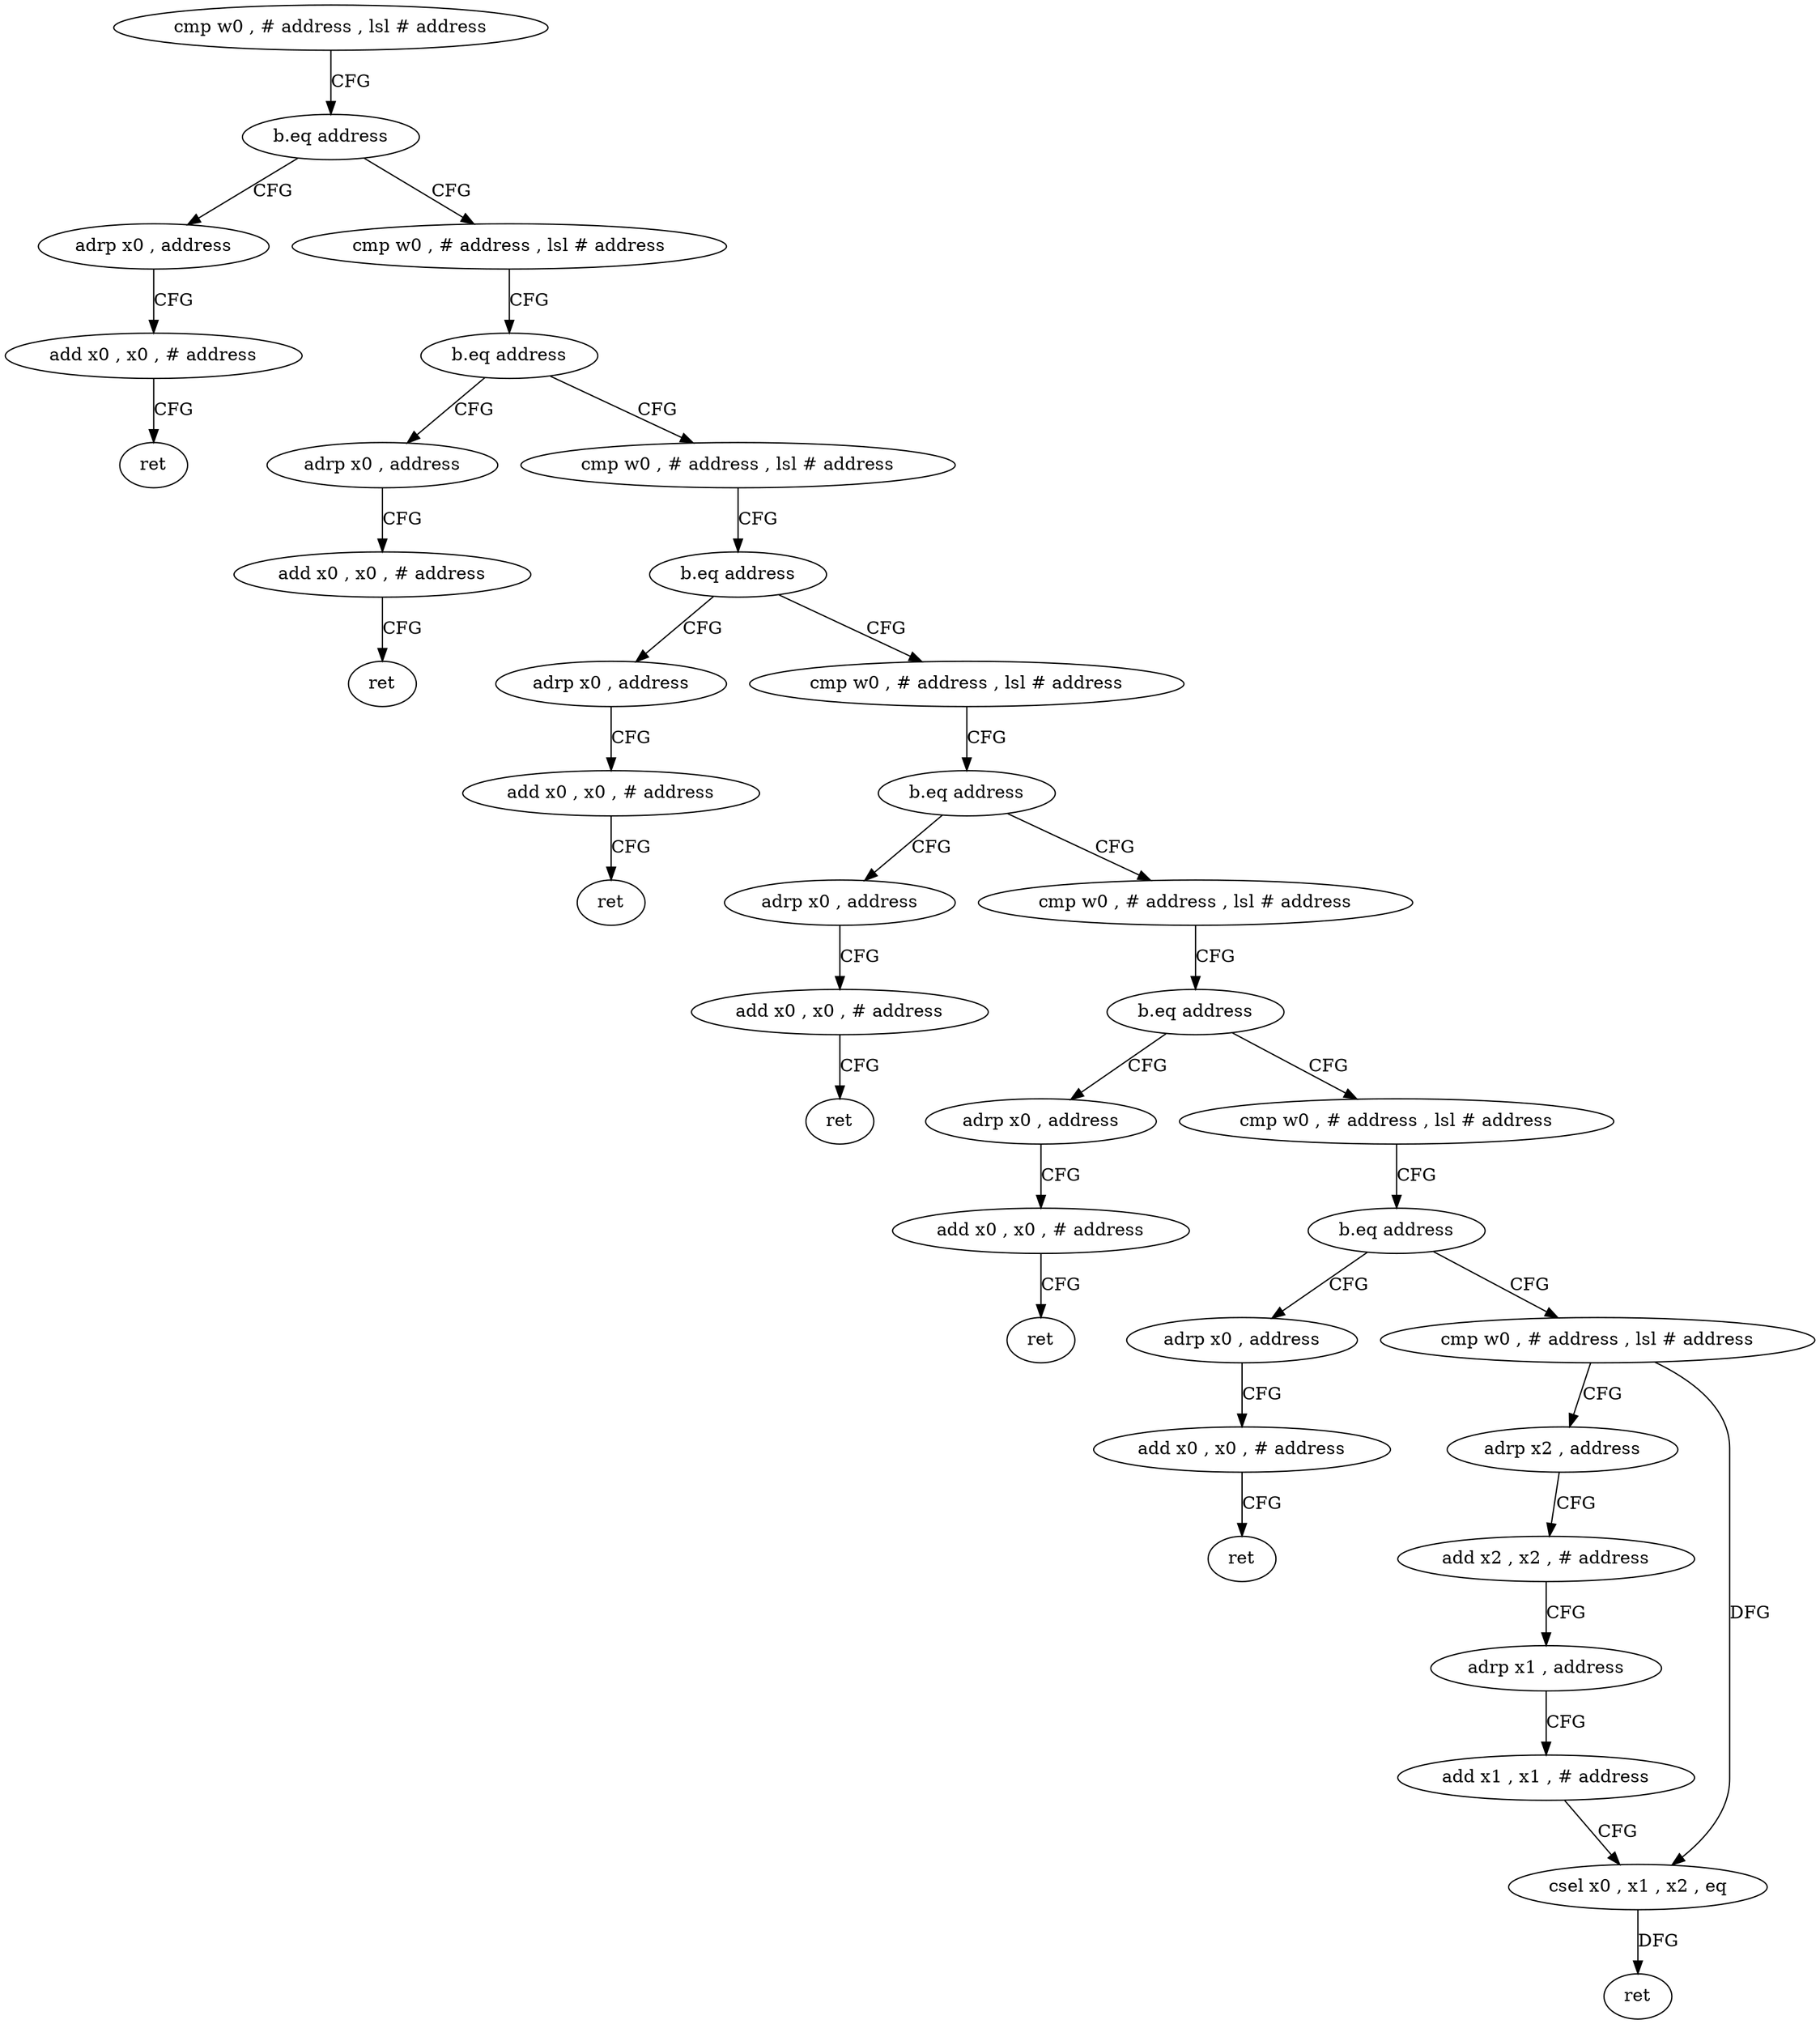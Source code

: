 digraph "func" {
"4236028" [label = "cmp w0 , # address , lsl # address" ]
"4236032" [label = "b.eq address" ]
"4236104" [label = "adrp x0 , address" ]
"4236036" [label = "cmp w0 , # address , lsl # address" ]
"4236108" [label = "add x0 , x0 , # address" ]
"4236112" [label = "ret" ]
"4236040" [label = "b.eq address" ]
"4236116" [label = "adrp x0 , address" ]
"4236044" [label = "cmp w0 , # address , lsl # address" ]
"4236120" [label = "add x0 , x0 , # address" ]
"4236124" [label = "ret" ]
"4236048" [label = "b.eq address" ]
"4236128" [label = "adrp x0 , address" ]
"4236052" [label = "cmp w0 , # address , lsl # address" ]
"4236132" [label = "add x0 , x0 , # address" ]
"4236136" [label = "ret" ]
"4236056" [label = "b.eq address" ]
"4236140" [label = "adrp x0 , address" ]
"4236060" [label = "cmp w0 , # address , lsl # address" ]
"4236144" [label = "add x0 , x0 , # address" ]
"4236148" [label = "ret" ]
"4236064" [label = "b.eq address" ]
"4236152" [label = "adrp x0 , address" ]
"4236068" [label = "cmp w0 , # address , lsl # address" ]
"4236156" [label = "add x0 , x0 , # address" ]
"4236160" [label = "ret" ]
"4236072" [label = "b.eq address" ]
"4236164" [label = "adrp x0 , address" ]
"4236076" [label = "cmp w0 , # address , lsl # address" ]
"4236168" [label = "add x0 , x0 , # address" ]
"4236172" [label = "ret" ]
"4236080" [label = "adrp x2 , address" ]
"4236084" [label = "add x2 , x2 , # address" ]
"4236088" [label = "adrp x1 , address" ]
"4236092" [label = "add x1 , x1 , # address" ]
"4236096" [label = "csel x0 , x1 , x2 , eq" ]
"4236100" [label = "ret" ]
"4236028" -> "4236032" [ label = "CFG" ]
"4236032" -> "4236104" [ label = "CFG" ]
"4236032" -> "4236036" [ label = "CFG" ]
"4236104" -> "4236108" [ label = "CFG" ]
"4236036" -> "4236040" [ label = "CFG" ]
"4236108" -> "4236112" [ label = "CFG" ]
"4236040" -> "4236116" [ label = "CFG" ]
"4236040" -> "4236044" [ label = "CFG" ]
"4236116" -> "4236120" [ label = "CFG" ]
"4236044" -> "4236048" [ label = "CFG" ]
"4236120" -> "4236124" [ label = "CFG" ]
"4236048" -> "4236128" [ label = "CFG" ]
"4236048" -> "4236052" [ label = "CFG" ]
"4236128" -> "4236132" [ label = "CFG" ]
"4236052" -> "4236056" [ label = "CFG" ]
"4236132" -> "4236136" [ label = "CFG" ]
"4236056" -> "4236140" [ label = "CFG" ]
"4236056" -> "4236060" [ label = "CFG" ]
"4236140" -> "4236144" [ label = "CFG" ]
"4236060" -> "4236064" [ label = "CFG" ]
"4236144" -> "4236148" [ label = "CFG" ]
"4236064" -> "4236152" [ label = "CFG" ]
"4236064" -> "4236068" [ label = "CFG" ]
"4236152" -> "4236156" [ label = "CFG" ]
"4236068" -> "4236072" [ label = "CFG" ]
"4236156" -> "4236160" [ label = "CFG" ]
"4236072" -> "4236164" [ label = "CFG" ]
"4236072" -> "4236076" [ label = "CFG" ]
"4236164" -> "4236168" [ label = "CFG" ]
"4236076" -> "4236080" [ label = "CFG" ]
"4236076" -> "4236096" [ label = "DFG" ]
"4236168" -> "4236172" [ label = "CFG" ]
"4236080" -> "4236084" [ label = "CFG" ]
"4236084" -> "4236088" [ label = "CFG" ]
"4236088" -> "4236092" [ label = "CFG" ]
"4236092" -> "4236096" [ label = "CFG" ]
"4236096" -> "4236100" [ label = "DFG" ]
}
